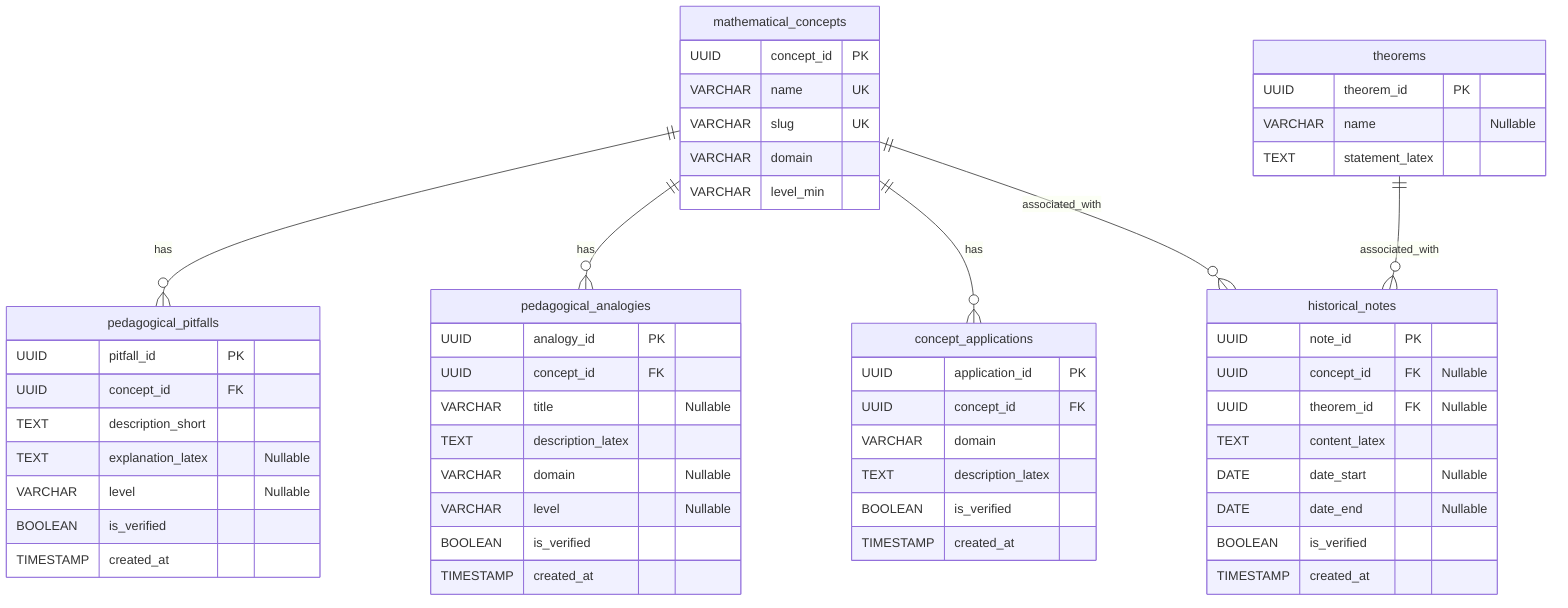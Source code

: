 erDiagram
    mathematical_concepts {
        UUID concept_id PK
        VARCHAR name UK
        VARCHAR slug UK
        VARCHAR domain
        VARCHAR level_min
    }
    theorems {
        UUID theorem_id PK
        VARCHAR name "Nullable"
        TEXT statement_latex
    }
    pedagogical_pitfalls {
        UUID pitfall_id PK
        UUID concept_id FK
        TEXT description_short
        TEXT explanation_latex "Nullable"
        VARCHAR level "Nullable"
        BOOLEAN is_verified
        TIMESTAMP created_at
    }
    pedagogical_analogies {
        UUID analogy_id PK
        UUID concept_id FK
        VARCHAR title "Nullable"
        TEXT description_latex
        VARCHAR domain "Nullable"
        VARCHAR level "Nullable"
        BOOLEAN is_verified
        TIMESTAMP created_at
    }
    concept_applications {
        UUID application_id PK
        UUID concept_id FK
        VARCHAR domain
        TEXT description_latex
        BOOLEAN is_verified
        TIMESTAMP created_at
    }
    historical_notes {
        UUID note_id PK
        UUID concept_id FK "Nullable"
        UUID theorem_id FK "Nullable"
        TEXT content_latex
        DATE date_start "Nullable"
        DATE date_end "Nullable"
        BOOLEAN is_verified
        TIMESTAMP created_at
    }

    mathematical_concepts ||--o{ pedagogical_pitfalls : "has"
    mathematical_concepts ||--o{ pedagogical_analogies : "has"
    mathematical_concepts ||--o{ concept_applications : "has"
    mathematical_concepts ||--o{ historical_notes : "associated_with"
    theorems ||--o{ historical_notes : "associated_with"
    %% Note: Les relations vers historical_notes peuvent être nullables si une note n'est pas directement liée à un concept ou théorème spécifique.